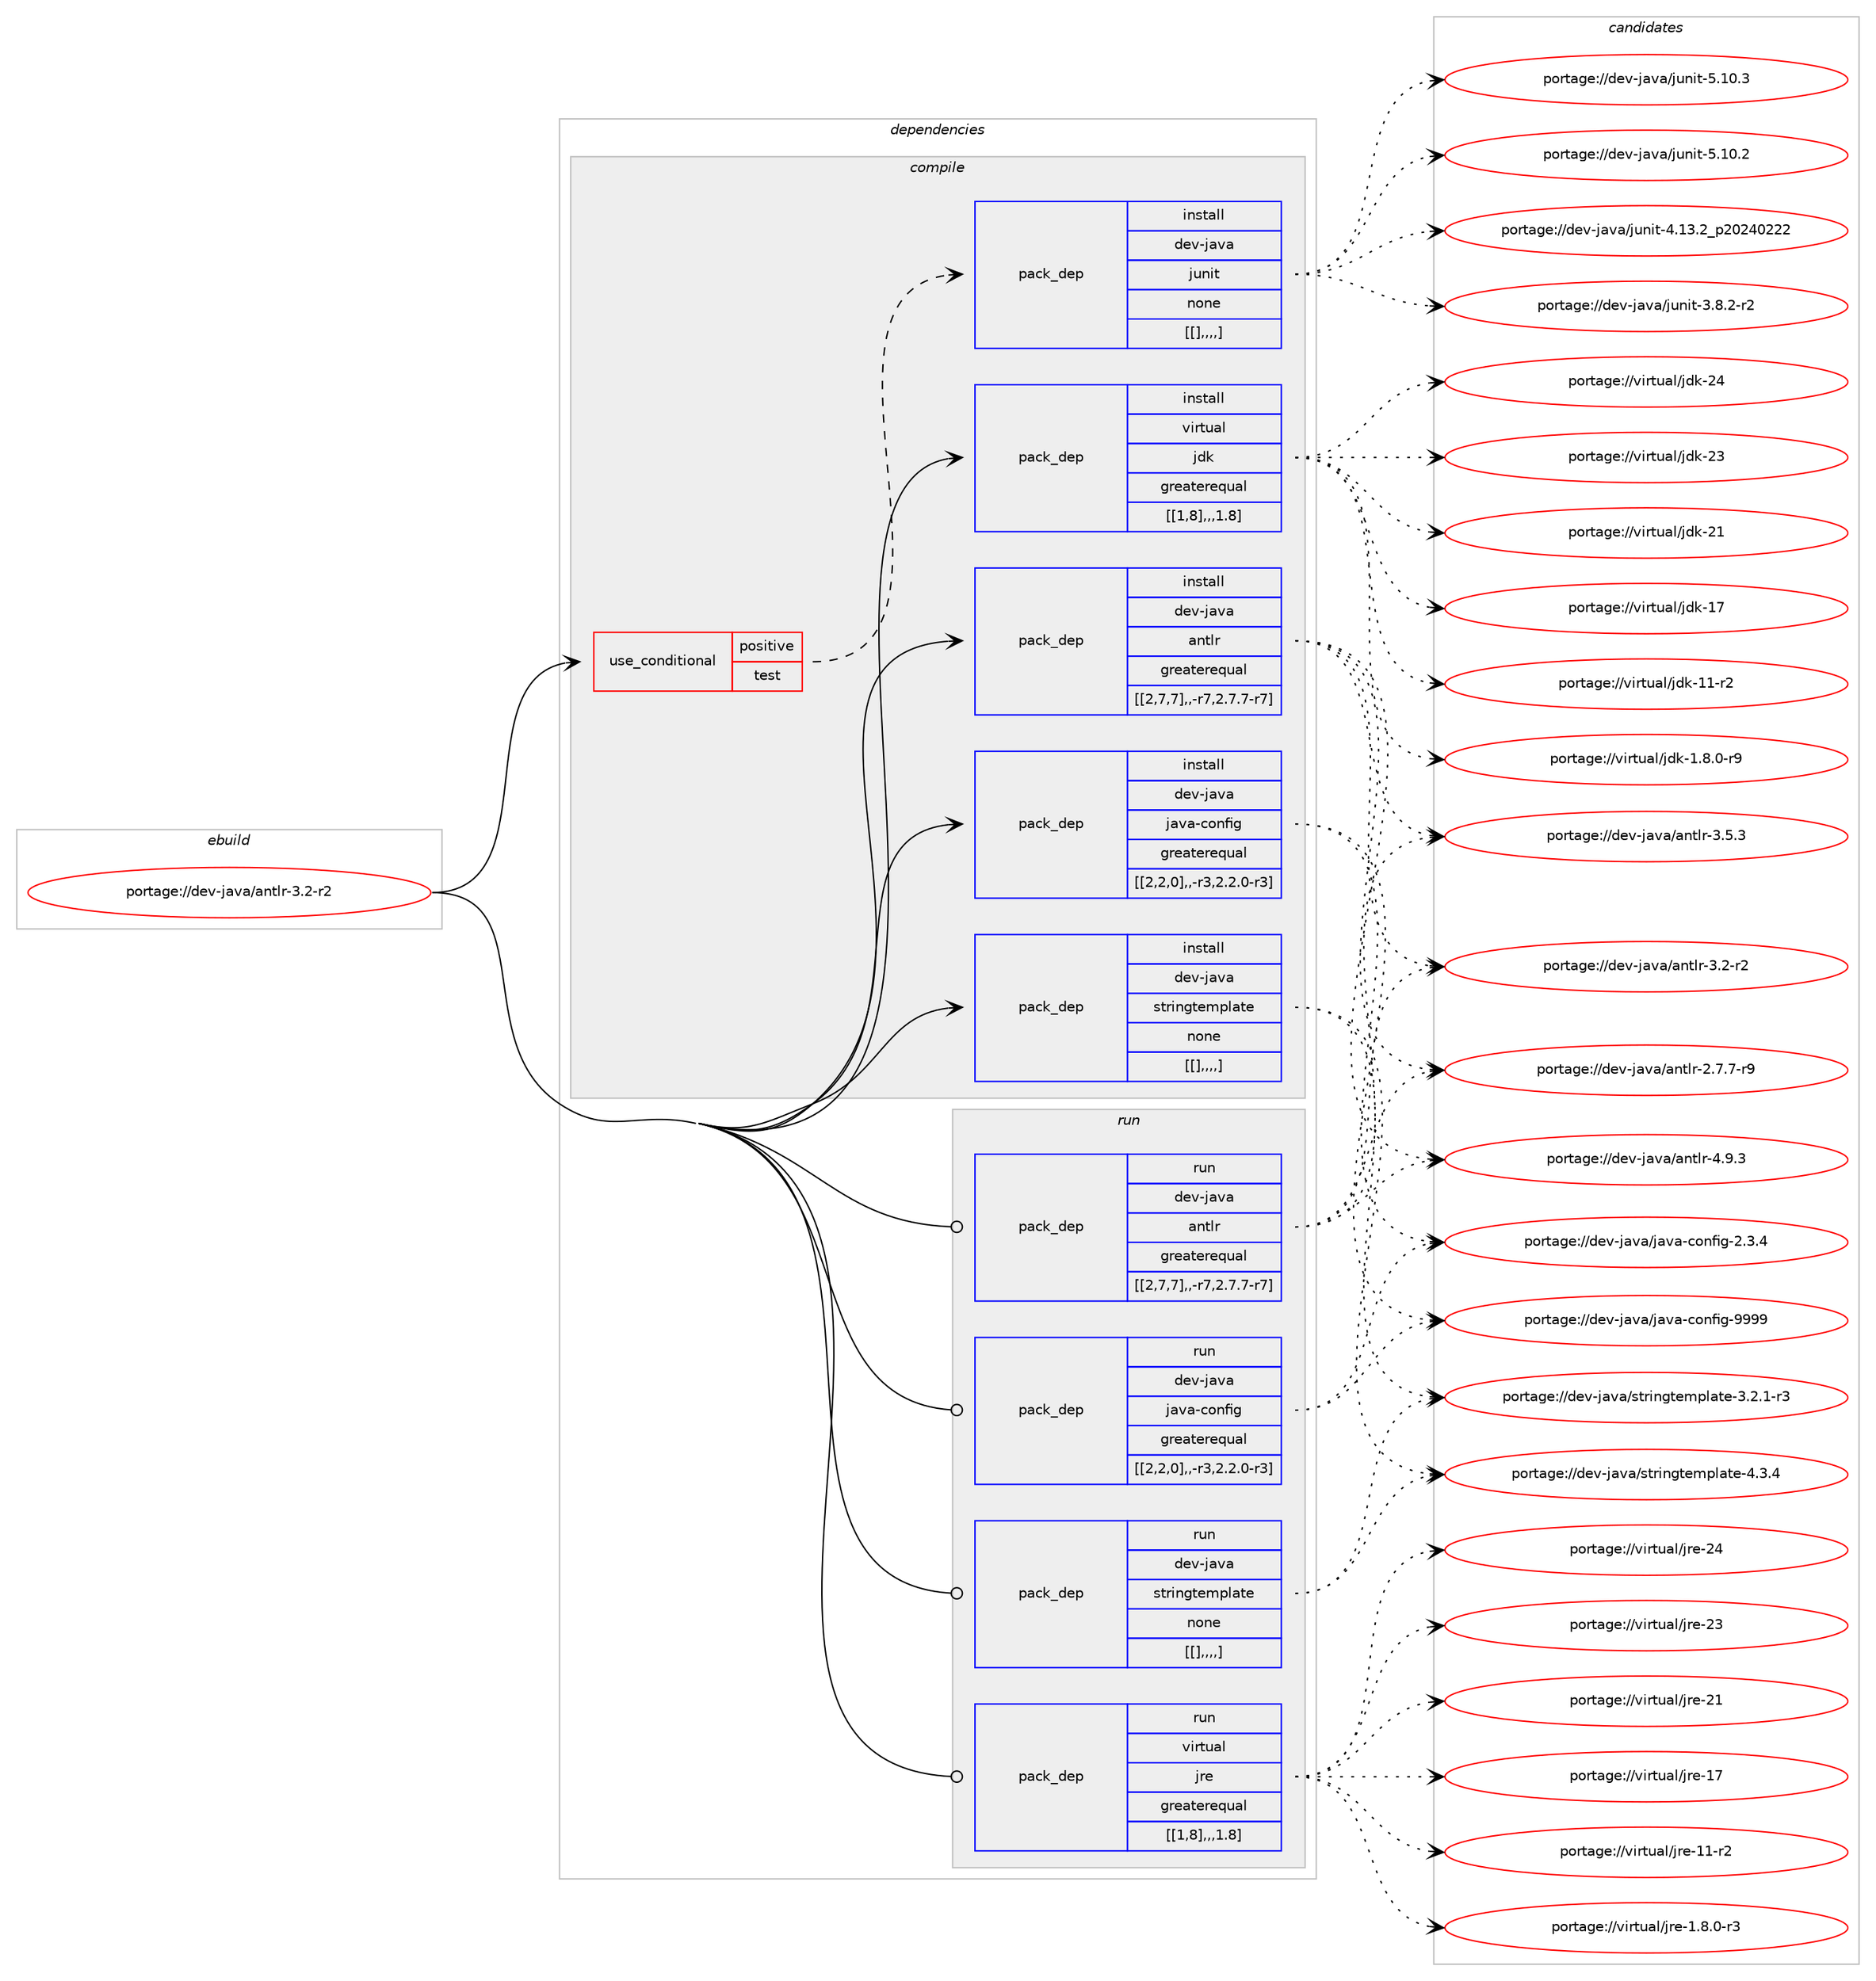 digraph prolog {

# *************
# Graph options
# *************

newrank=true;
concentrate=true;
compound=true;
graph [rankdir=LR,fontname=Helvetica,fontsize=10,ranksep=1.5];#, ranksep=2.5, nodesep=0.2];
edge  [arrowhead=vee];
node  [fontname=Helvetica,fontsize=10];

# **********
# The ebuild
# **********

subgraph cluster_leftcol {
color=gray;
label=<<i>ebuild</i>>;
id [label="portage://dev-java/antlr-3.2-r2", color=red, width=4, href="../dev-java/antlr-3.2-r2.svg"];
}

# ****************
# The dependencies
# ****************

subgraph cluster_midcol {
color=gray;
label=<<i>dependencies</i>>;
subgraph cluster_compile {
fillcolor="#eeeeee";
style=filled;
label=<<i>compile</i>>;
subgraph cond22067 {
dependency92899 [label=<<TABLE BORDER="0" CELLBORDER="1" CELLSPACING="0" CELLPADDING="4"><TR><TD ROWSPAN="3" CELLPADDING="10">use_conditional</TD></TR><TR><TD>positive</TD></TR><TR><TD>test</TD></TR></TABLE>>, shape=none, color=red];
subgraph pack69786 {
dependency92900 [label=<<TABLE BORDER="0" CELLBORDER="1" CELLSPACING="0" CELLPADDING="4" WIDTH="220"><TR><TD ROWSPAN="6" CELLPADDING="30">pack_dep</TD></TR><TR><TD WIDTH="110">install</TD></TR><TR><TD>dev-java</TD></TR><TR><TD>junit</TD></TR><TR><TD>none</TD></TR><TR><TD>[[],,,,]</TD></TR></TABLE>>, shape=none, color=blue];
}
dependency92899:e -> dependency92900:w [weight=20,style="dashed",arrowhead="vee"];
}
id:e -> dependency92899:w [weight=20,style="solid",arrowhead="vee"];
subgraph pack69787 {
dependency92901 [label=<<TABLE BORDER="0" CELLBORDER="1" CELLSPACING="0" CELLPADDING="4" WIDTH="220"><TR><TD ROWSPAN="6" CELLPADDING="30">pack_dep</TD></TR><TR><TD WIDTH="110">install</TD></TR><TR><TD>dev-java</TD></TR><TR><TD>antlr</TD></TR><TR><TD>greaterequal</TD></TR><TR><TD>[[2,7,7],,-r7,2.7.7-r7]</TD></TR></TABLE>>, shape=none, color=blue];
}
id:e -> dependency92901:w [weight=20,style="solid",arrowhead="vee"];
subgraph pack69788 {
dependency92902 [label=<<TABLE BORDER="0" CELLBORDER="1" CELLSPACING="0" CELLPADDING="4" WIDTH="220"><TR><TD ROWSPAN="6" CELLPADDING="30">pack_dep</TD></TR><TR><TD WIDTH="110">install</TD></TR><TR><TD>dev-java</TD></TR><TR><TD>java-config</TD></TR><TR><TD>greaterequal</TD></TR><TR><TD>[[2,2,0],,-r3,2.2.0-r3]</TD></TR></TABLE>>, shape=none, color=blue];
}
id:e -> dependency92902:w [weight=20,style="solid",arrowhead="vee"];
subgraph pack69789 {
dependency92903 [label=<<TABLE BORDER="0" CELLBORDER="1" CELLSPACING="0" CELLPADDING="4" WIDTH="220"><TR><TD ROWSPAN="6" CELLPADDING="30">pack_dep</TD></TR><TR><TD WIDTH="110">install</TD></TR><TR><TD>dev-java</TD></TR><TR><TD>stringtemplate</TD></TR><TR><TD>none</TD></TR><TR><TD>[[],,,,]</TD></TR></TABLE>>, shape=none, color=blue];
}
id:e -> dependency92903:w [weight=20,style="solid",arrowhead="vee"];
subgraph pack69790 {
dependency92904 [label=<<TABLE BORDER="0" CELLBORDER="1" CELLSPACING="0" CELLPADDING="4" WIDTH="220"><TR><TD ROWSPAN="6" CELLPADDING="30">pack_dep</TD></TR><TR><TD WIDTH="110">install</TD></TR><TR><TD>virtual</TD></TR><TR><TD>jdk</TD></TR><TR><TD>greaterequal</TD></TR><TR><TD>[[1,8],,,1.8]</TD></TR></TABLE>>, shape=none, color=blue];
}
id:e -> dependency92904:w [weight=20,style="solid",arrowhead="vee"];
}
subgraph cluster_compileandrun {
fillcolor="#eeeeee";
style=filled;
label=<<i>compile and run</i>>;
}
subgraph cluster_run {
fillcolor="#eeeeee";
style=filled;
label=<<i>run</i>>;
subgraph pack69791 {
dependency92905 [label=<<TABLE BORDER="0" CELLBORDER="1" CELLSPACING="0" CELLPADDING="4" WIDTH="220"><TR><TD ROWSPAN="6" CELLPADDING="30">pack_dep</TD></TR><TR><TD WIDTH="110">run</TD></TR><TR><TD>dev-java</TD></TR><TR><TD>antlr</TD></TR><TR><TD>greaterequal</TD></TR><TR><TD>[[2,7,7],,-r7,2.7.7-r7]</TD></TR></TABLE>>, shape=none, color=blue];
}
id:e -> dependency92905:w [weight=20,style="solid",arrowhead="odot"];
subgraph pack69792 {
dependency92906 [label=<<TABLE BORDER="0" CELLBORDER="1" CELLSPACING="0" CELLPADDING="4" WIDTH="220"><TR><TD ROWSPAN="6" CELLPADDING="30">pack_dep</TD></TR><TR><TD WIDTH="110">run</TD></TR><TR><TD>dev-java</TD></TR><TR><TD>java-config</TD></TR><TR><TD>greaterequal</TD></TR><TR><TD>[[2,2,0],,-r3,2.2.0-r3]</TD></TR></TABLE>>, shape=none, color=blue];
}
id:e -> dependency92906:w [weight=20,style="solid",arrowhead="odot"];
subgraph pack69793 {
dependency92907 [label=<<TABLE BORDER="0" CELLBORDER="1" CELLSPACING="0" CELLPADDING="4" WIDTH="220"><TR><TD ROWSPAN="6" CELLPADDING="30">pack_dep</TD></TR><TR><TD WIDTH="110">run</TD></TR><TR><TD>dev-java</TD></TR><TR><TD>stringtemplate</TD></TR><TR><TD>none</TD></TR><TR><TD>[[],,,,]</TD></TR></TABLE>>, shape=none, color=blue];
}
id:e -> dependency92907:w [weight=20,style="solid",arrowhead="odot"];
subgraph pack69794 {
dependency92908 [label=<<TABLE BORDER="0" CELLBORDER="1" CELLSPACING="0" CELLPADDING="4" WIDTH="220"><TR><TD ROWSPAN="6" CELLPADDING="30">pack_dep</TD></TR><TR><TD WIDTH="110">run</TD></TR><TR><TD>virtual</TD></TR><TR><TD>jre</TD></TR><TR><TD>greaterequal</TD></TR><TR><TD>[[1,8],,,1.8]</TD></TR></TABLE>>, shape=none, color=blue];
}
id:e -> dependency92908:w [weight=20,style="solid",arrowhead="odot"];
}
}

# **************
# The candidates
# **************

subgraph cluster_choices {
rank=same;
color=gray;
label=<<i>candidates</i>>;

subgraph choice69786 {
color=black;
nodesep=1;
choice1001011184510697118974710611711010511645534649484651 [label="portage://dev-java/junit-5.10.3", color=red, width=4,href="../dev-java/junit-5.10.3.svg"];
choice1001011184510697118974710611711010511645534649484650 [label="portage://dev-java/junit-5.10.2", color=red, width=4,href="../dev-java/junit-5.10.2.svg"];
choice1001011184510697118974710611711010511645524649514650951125048505248505050 [label="portage://dev-java/junit-4.13.2_p20240222", color=red, width=4,href="../dev-java/junit-4.13.2_p20240222.svg"];
choice100101118451069711897471061171101051164551465646504511450 [label="portage://dev-java/junit-3.8.2-r2", color=red, width=4,href="../dev-java/junit-3.8.2-r2.svg"];
dependency92900:e -> choice1001011184510697118974710611711010511645534649484651:w [style=dotted,weight="100"];
dependency92900:e -> choice1001011184510697118974710611711010511645534649484650:w [style=dotted,weight="100"];
dependency92900:e -> choice1001011184510697118974710611711010511645524649514650951125048505248505050:w [style=dotted,weight="100"];
dependency92900:e -> choice100101118451069711897471061171101051164551465646504511450:w [style=dotted,weight="100"];
}
subgraph choice69787 {
color=black;
nodesep=1;
choice1001011184510697118974797110116108114455246574651 [label="portage://dev-java/antlr-4.9.3", color=red, width=4,href="../dev-java/antlr-4.9.3.svg"];
choice1001011184510697118974797110116108114455146534651 [label="portage://dev-java/antlr-3.5.3", color=red, width=4,href="../dev-java/antlr-3.5.3.svg"];
choice1001011184510697118974797110116108114455146504511450 [label="portage://dev-java/antlr-3.2-r2", color=red, width=4,href="../dev-java/antlr-3.2-r2.svg"];
choice10010111845106971189747971101161081144550465546554511457 [label="portage://dev-java/antlr-2.7.7-r9", color=red, width=4,href="../dev-java/antlr-2.7.7-r9.svg"];
dependency92901:e -> choice1001011184510697118974797110116108114455246574651:w [style=dotted,weight="100"];
dependency92901:e -> choice1001011184510697118974797110116108114455146534651:w [style=dotted,weight="100"];
dependency92901:e -> choice1001011184510697118974797110116108114455146504511450:w [style=dotted,weight="100"];
dependency92901:e -> choice10010111845106971189747971101161081144550465546554511457:w [style=dotted,weight="100"];
}
subgraph choice69788 {
color=black;
nodesep=1;
choice10010111845106971189747106971189745991111101021051034557575757 [label="portage://dev-java/java-config-9999", color=red, width=4,href="../dev-java/java-config-9999.svg"];
choice1001011184510697118974710697118974599111110102105103455046514652 [label="portage://dev-java/java-config-2.3.4", color=red, width=4,href="../dev-java/java-config-2.3.4.svg"];
dependency92902:e -> choice10010111845106971189747106971189745991111101021051034557575757:w [style=dotted,weight="100"];
dependency92902:e -> choice1001011184510697118974710697118974599111110102105103455046514652:w [style=dotted,weight="100"];
}
subgraph choice69789 {
color=black;
nodesep=1;
choice1001011184510697118974711511611410511010311610110911210897116101455246514652 [label="portage://dev-java/stringtemplate-4.3.4", color=red, width=4,href="../dev-java/stringtemplate-4.3.4.svg"];
choice10010111845106971189747115116114105110103116101109112108971161014551465046494511451 [label="portage://dev-java/stringtemplate-3.2.1-r3", color=red, width=4,href="../dev-java/stringtemplate-3.2.1-r3.svg"];
dependency92903:e -> choice1001011184510697118974711511611410511010311610110911210897116101455246514652:w [style=dotted,weight="100"];
dependency92903:e -> choice10010111845106971189747115116114105110103116101109112108971161014551465046494511451:w [style=dotted,weight="100"];
}
subgraph choice69790 {
color=black;
nodesep=1;
choice1181051141161179710847106100107455052 [label="portage://virtual/jdk-24", color=red, width=4,href="../virtual/jdk-24.svg"];
choice1181051141161179710847106100107455051 [label="portage://virtual/jdk-23", color=red, width=4,href="../virtual/jdk-23.svg"];
choice1181051141161179710847106100107455049 [label="portage://virtual/jdk-21", color=red, width=4,href="../virtual/jdk-21.svg"];
choice1181051141161179710847106100107454955 [label="portage://virtual/jdk-17", color=red, width=4,href="../virtual/jdk-17.svg"];
choice11810511411611797108471061001074549494511450 [label="portage://virtual/jdk-11-r2", color=red, width=4,href="../virtual/jdk-11-r2.svg"];
choice11810511411611797108471061001074549465646484511457 [label="portage://virtual/jdk-1.8.0-r9", color=red, width=4,href="../virtual/jdk-1.8.0-r9.svg"];
dependency92904:e -> choice1181051141161179710847106100107455052:w [style=dotted,weight="100"];
dependency92904:e -> choice1181051141161179710847106100107455051:w [style=dotted,weight="100"];
dependency92904:e -> choice1181051141161179710847106100107455049:w [style=dotted,weight="100"];
dependency92904:e -> choice1181051141161179710847106100107454955:w [style=dotted,weight="100"];
dependency92904:e -> choice11810511411611797108471061001074549494511450:w [style=dotted,weight="100"];
dependency92904:e -> choice11810511411611797108471061001074549465646484511457:w [style=dotted,weight="100"];
}
subgraph choice69791 {
color=black;
nodesep=1;
choice1001011184510697118974797110116108114455246574651 [label="portage://dev-java/antlr-4.9.3", color=red, width=4,href="../dev-java/antlr-4.9.3.svg"];
choice1001011184510697118974797110116108114455146534651 [label="portage://dev-java/antlr-3.5.3", color=red, width=4,href="../dev-java/antlr-3.5.3.svg"];
choice1001011184510697118974797110116108114455146504511450 [label="portage://dev-java/antlr-3.2-r2", color=red, width=4,href="../dev-java/antlr-3.2-r2.svg"];
choice10010111845106971189747971101161081144550465546554511457 [label="portage://dev-java/antlr-2.7.7-r9", color=red, width=4,href="../dev-java/antlr-2.7.7-r9.svg"];
dependency92905:e -> choice1001011184510697118974797110116108114455246574651:w [style=dotted,weight="100"];
dependency92905:e -> choice1001011184510697118974797110116108114455146534651:w [style=dotted,weight="100"];
dependency92905:e -> choice1001011184510697118974797110116108114455146504511450:w [style=dotted,weight="100"];
dependency92905:e -> choice10010111845106971189747971101161081144550465546554511457:w [style=dotted,weight="100"];
}
subgraph choice69792 {
color=black;
nodesep=1;
choice10010111845106971189747106971189745991111101021051034557575757 [label="portage://dev-java/java-config-9999", color=red, width=4,href="../dev-java/java-config-9999.svg"];
choice1001011184510697118974710697118974599111110102105103455046514652 [label="portage://dev-java/java-config-2.3.4", color=red, width=4,href="../dev-java/java-config-2.3.4.svg"];
dependency92906:e -> choice10010111845106971189747106971189745991111101021051034557575757:w [style=dotted,weight="100"];
dependency92906:e -> choice1001011184510697118974710697118974599111110102105103455046514652:w [style=dotted,weight="100"];
}
subgraph choice69793 {
color=black;
nodesep=1;
choice1001011184510697118974711511611410511010311610110911210897116101455246514652 [label="portage://dev-java/stringtemplate-4.3.4", color=red, width=4,href="../dev-java/stringtemplate-4.3.4.svg"];
choice10010111845106971189747115116114105110103116101109112108971161014551465046494511451 [label="portage://dev-java/stringtemplate-3.2.1-r3", color=red, width=4,href="../dev-java/stringtemplate-3.2.1-r3.svg"];
dependency92907:e -> choice1001011184510697118974711511611410511010311610110911210897116101455246514652:w [style=dotted,weight="100"];
dependency92907:e -> choice10010111845106971189747115116114105110103116101109112108971161014551465046494511451:w [style=dotted,weight="100"];
}
subgraph choice69794 {
color=black;
nodesep=1;
choice1181051141161179710847106114101455052 [label="portage://virtual/jre-24", color=red, width=4,href="../virtual/jre-24.svg"];
choice1181051141161179710847106114101455051 [label="portage://virtual/jre-23", color=red, width=4,href="../virtual/jre-23.svg"];
choice1181051141161179710847106114101455049 [label="portage://virtual/jre-21", color=red, width=4,href="../virtual/jre-21.svg"];
choice1181051141161179710847106114101454955 [label="portage://virtual/jre-17", color=red, width=4,href="../virtual/jre-17.svg"];
choice11810511411611797108471061141014549494511450 [label="portage://virtual/jre-11-r2", color=red, width=4,href="../virtual/jre-11-r2.svg"];
choice11810511411611797108471061141014549465646484511451 [label="portage://virtual/jre-1.8.0-r3", color=red, width=4,href="../virtual/jre-1.8.0-r3.svg"];
dependency92908:e -> choice1181051141161179710847106114101455052:w [style=dotted,weight="100"];
dependency92908:e -> choice1181051141161179710847106114101455051:w [style=dotted,weight="100"];
dependency92908:e -> choice1181051141161179710847106114101455049:w [style=dotted,weight="100"];
dependency92908:e -> choice1181051141161179710847106114101454955:w [style=dotted,weight="100"];
dependency92908:e -> choice11810511411611797108471061141014549494511450:w [style=dotted,weight="100"];
dependency92908:e -> choice11810511411611797108471061141014549465646484511451:w [style=dotted,weight="100"];
}
}

}
